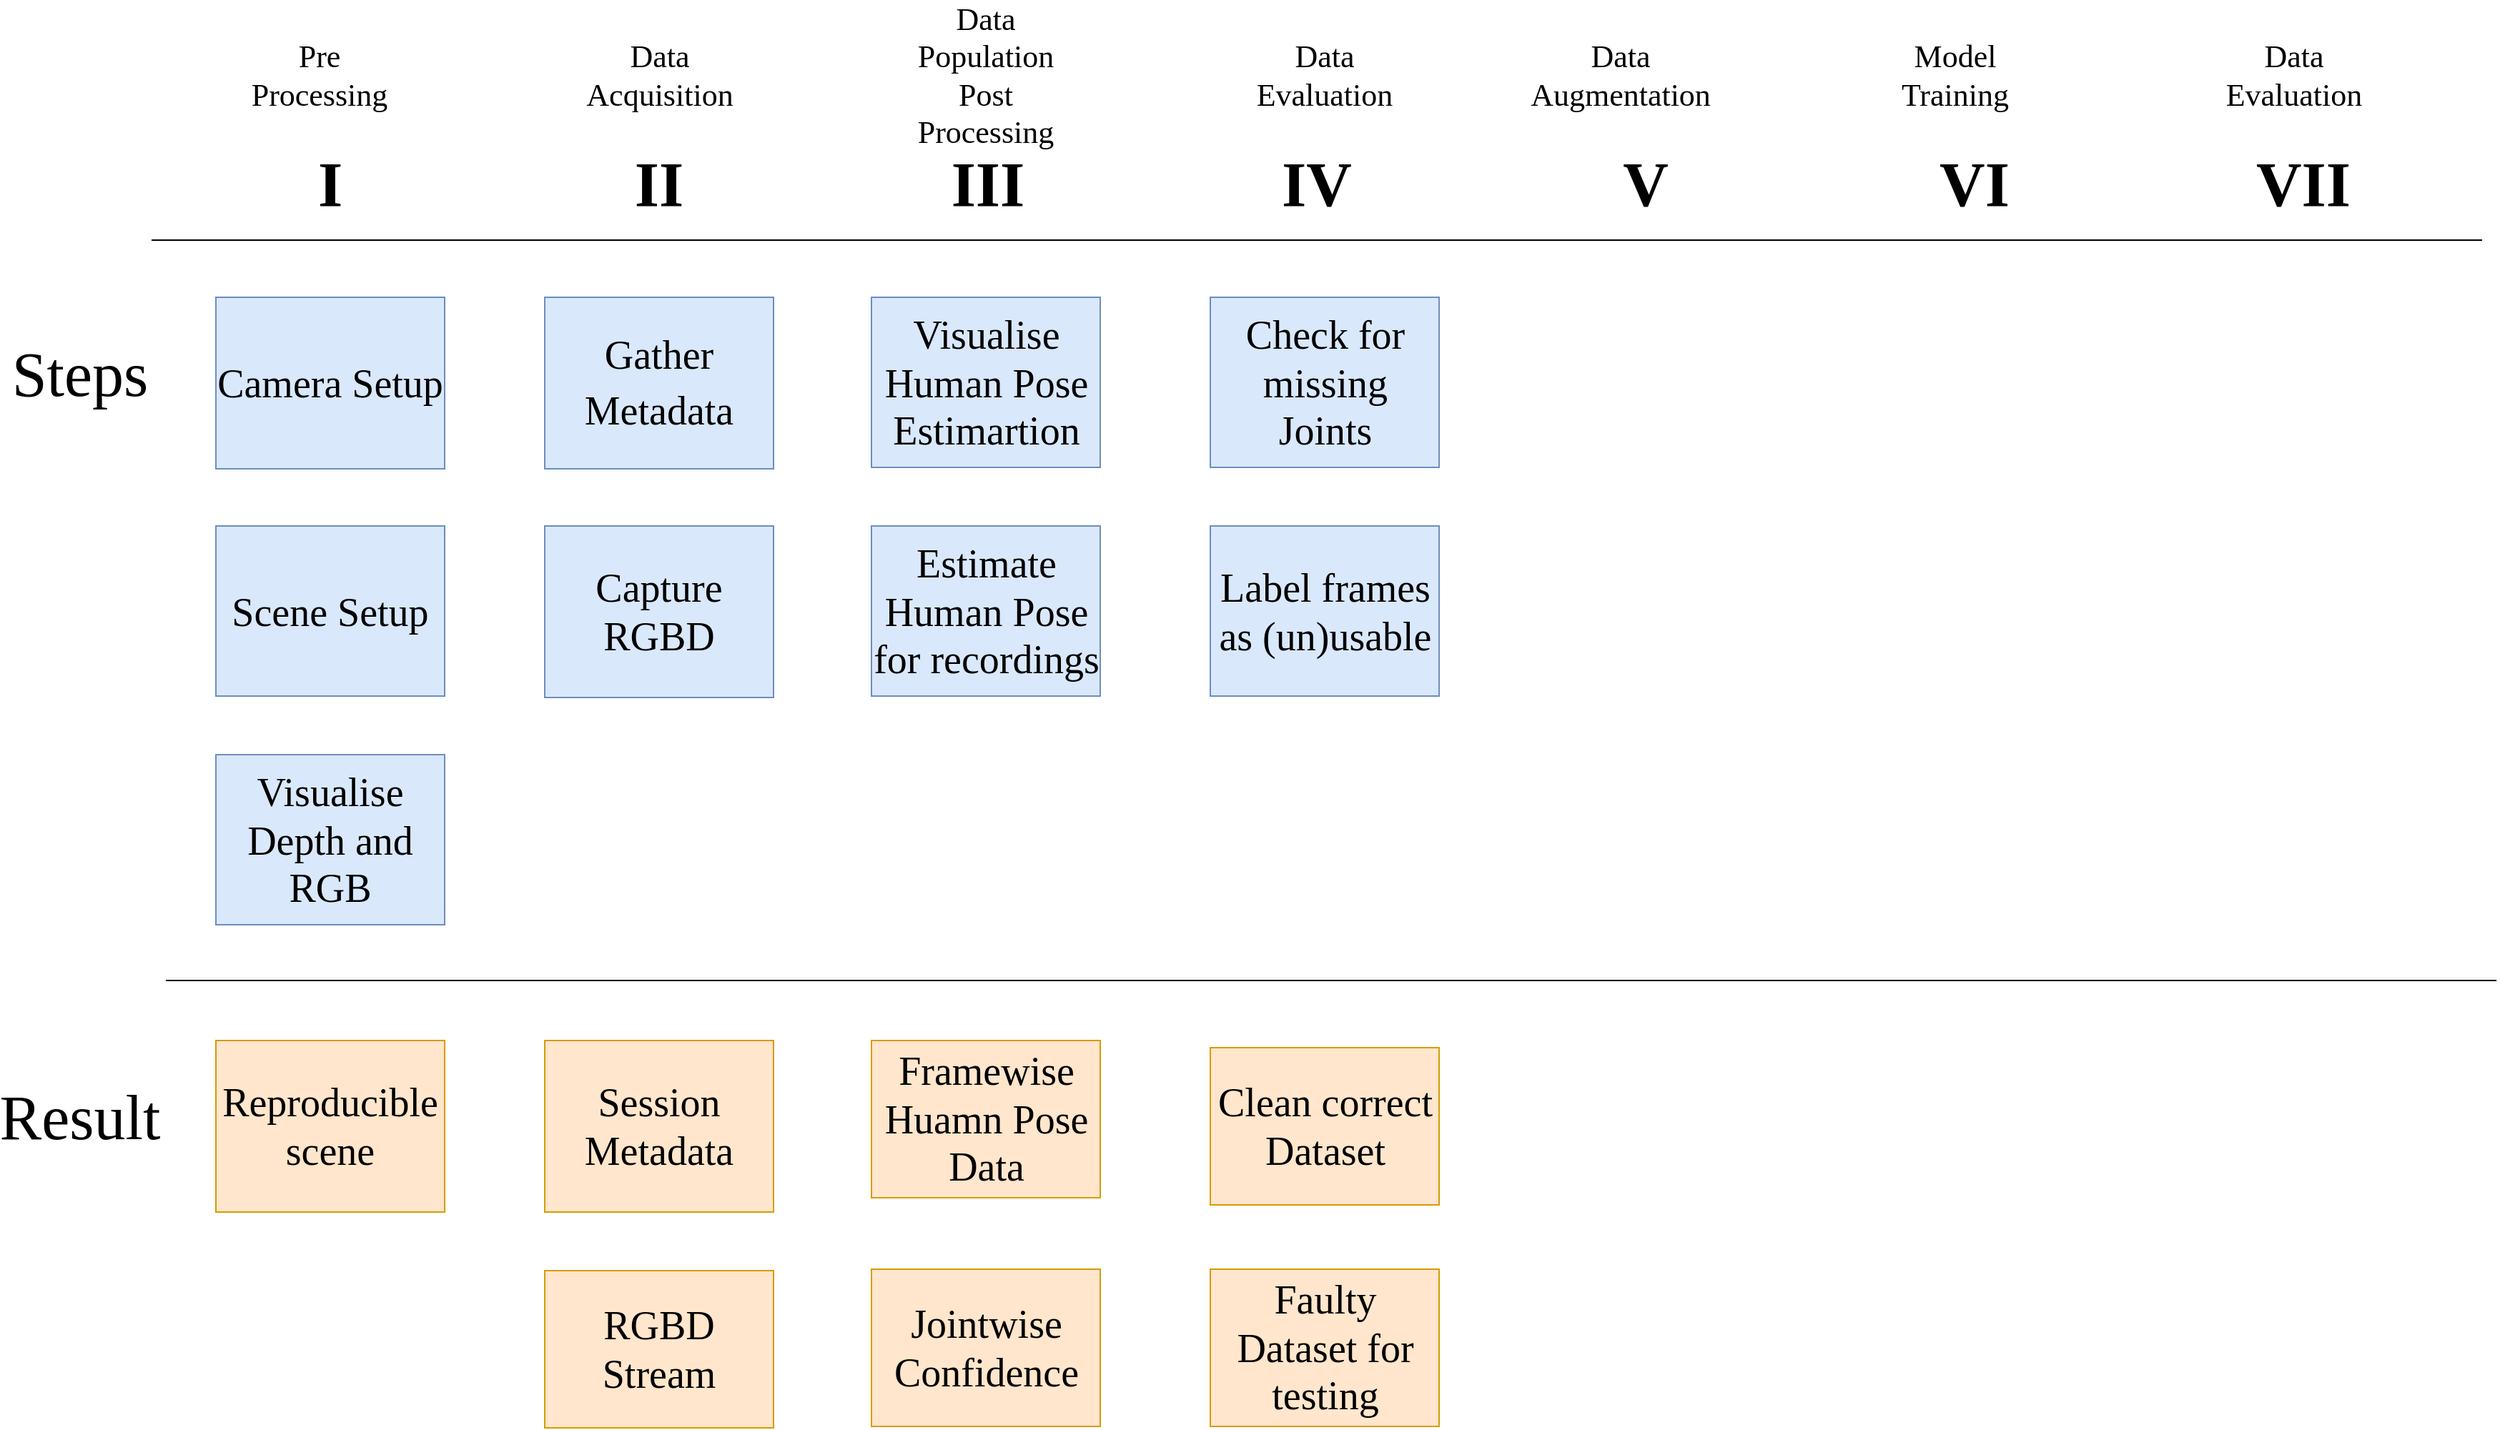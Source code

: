 <mxfile>
    <diagram name="Page-1" id="ac4h406wWW4bEMP7UDfq">
        <mxGraphModel dx="1933" dy="1080" grid="1" gridSize="10" guides="1" tooltips="1" connect="1" arrows="1" fold="1" page="1" pageScale="1" pageWidth="850" pageHeight="1100" math="0" shadow="0">
            <root>
                <mxCell id="0"/>
                <mxCell id="1" parent="0"/>
                <mxCell id="NySY9oQquJpXbw-OSOqT-5" value="&lt;font style=&quot;font-size: 44px;&quot; face=&quot;Times New Roman&quot;&gt;II&lt;/font&gt;" style="swimlane;whiteSpace=wrap;html=1;strokeColor=none;fillColor=none;swimlaneLine=0;" parent="1" vertex="1">
                    <mxGeometry x="350" y="150" width="230" height="730" as="geometry"/>
                </mxCell>
                <mxCell id="NySY9oQquJpXbw-OSOqT-31" value="" style="endArrow=none;html=1;rounded=0;fontFamily=Times New Roman;fontSize=22;" parent="NySY9oQquJpXbw-OSOqT-5" edge="1">
                    <mxGeometry width="50" height="50" relative="1" as="geometry">
                        <mxPoint x="-230" y="568" as="sourcePoint"/>
                        <mxPoint x="1400" y="568" as="targetPoint"/>
                    </mxGeometry>
                </mxCell>
                <mxCell id="NySY9oQquJpXbw-OSOqT-37" value="&lt;div style=&quot;font-size: 28px;&quot;&gt;&lt;font style=&quot;font-size: 28px;&quot;&gt;Session Metadata&lt;/font&gt;&lt;/div&gt;" style="rounded=0;whiteSpace=wrap;html=1;fontFamily=Times New Roman;fontSize=28;fillColor=#ffe6cc;strokeColor=#d79b00;" parent="NySY9oQquJpXbw-OSOqT-5" vertex="1">
                    <mxGeometry x="35" y="610" width="160" height="120" as="geometry"/>
                </mxCell>
                <mxCell id="NySY9oQquJpXbw-OSOqT-39" value="&lt;p style=&quot;line-height: 70%; font-size: 28px;&quot;&gt;&lt;font style=&quot;font-size: 28px;&quot;&gt;Gather&lt;br&gt;&lt;br&gt;Metadata&lt;br style=&quot;font-size: 28px;&quot;&gt;&lt;/font&gt;&lt;/p&gt;" style="rounded=0;whiteSpace=wrap;html=1;fontFamily=Times New Roman;fontSize=28;fillColor=#dae8fc;strokeColor=#6c8ebf;" parent="NySY9oQquJpXbw-OSOqT-5" vertex="1">
                    <mxGeometry x="35" y="90" width="160" height="120" as="geometry"/>
                </mxCell>
                <mxCell id="NySY9oQquJpXbw-OSOqT-40" value="Capture RGBD" style="rounded=0;whiteSpace=wrap;html=1;fontFamily=Times New Roman;fontSize=28;fillColor=#dae8fc;strokeColor=#6c8ebf;" parent="NySY9oQquJpXbw-OSOqT-5" vertex="1">
                    <mxGeometry x="35" y="250" width="160" height="120" as="geometry"/>
                </mxCell>
                <mxCell id="NySY9oQquJpXbw-OSOqT-6" value="&lt;font style=&quot;font-size: 44px;&quot; face=&quot;Times New Roman&quot;&gt;I&lt;/font&gt;" style="swimlane;whiteSpace=wrap;html=1;strokeColor=none;fillColor=none;swimlaneLine=0;" parent="1" vertex="1">
                    <mxGeometry x="120" y="150" width="230" height="730" as="geometry"/>
                </mxCell>
                <mxCell id="NySY9oQquJpXbw-OSOqT-13" value="&lt;p style=&quot;line-height: 70%; font-size: 28px;&quot;&gt;&lt;font style=&quot;font-size: 28px;&quot;&gt;Camera Setup&lt;br style=&quot;font-size: 28px;&quot;&gt;&lt;/font&gt;&lt;/p&gt;" style="rounded=0;whiteSpace=wrap;html=1;fontFamily=Times New Roman;fontSize=28;fillColor=#dae8fc;strokeColor=#6c8ebf;" parent="NySY9oQquJpXbw-OSOqT-6" vertex="1">
                    <mxGeometry x="35" y="90" width="160" height="120" as="geometry"/>
                </mxCell>
                <mxCell id="NySY9oQquJpXbw-OSOqT-22" value="&lt;p style=&quot;line-height: 100%; font-size: 28px;&quot;&gt;Scene Setup&lt;br style=&quot;font-size: 28px;&quot;&gt;&lt;/p&gt;" style="rounded=0;whiteSpace=wrap;html=1;fontFamily=Times New Roman;fontSize=28;fillColor=#dae8fc;strokeColor=#6c8ebf;" parent="NySY9oQquJpXbw-OSOqT-6" vertex="1">
                    <mxGeometry x="35" y="250" width="160" height="119" as="geometry"/>
                </mxCell>
                <mxCell id="NySY9oQquJpXbw-OSOqT-35" value="&lt;font style=&quot;font-size: 28px;&quot;&gt;Reproducible scene&lt;/font&gt;" style="rounded=0;whiteSpace=wrap;html=1;fontFamily=Times New Roman;fontSize=28;fillColor=#ffe6cc;strokeColor=#d79b00;" parent="NySY9oQquJpXbw-OSOqT-6" vertex="1">
                    <mxGeometry x="35" y="610" width="160" height="120" as="geometry"/>
                </mxCell>
                <mxCell id="NySY9oQquJpXbw-OSOqT-41" value="Visualise Depth and RGB" style="rounded=0;whiteSpace=wrap;html=1;fontFamily=Times New Roman;fontSize=28;fillColor=#dae8fc;strokeColor=#6c8ebf;" parent="NySY9oQquJpXbw-OSOqT-6" vertex="1">
                    <mxGeometry x="35" y="410" width="160" height="119" as="geometry"/>
                </mxCell>
                <mxCell id="NySY9oQquJpXbw-OSOqT-7" value="&lt;font style=&quot;font-size: 44px;&quot; face=&quot;Times New Roman&quot;&gt;IV&lt;/font&gt;" style="swimlane;whiteSpace=wrap;html=1;strokeColor=none;fillColor=none;swimlaneLine=0;" parent="1" vertex="1">
                    <mxGeometry x="810" y="150" width="230" height="725" as="geometry"/>
                </mxCell>
                <mxCell id="4" value="Check for missing Joints" style="rounded=0;whiteSpace=wrap;html=1;fontFamily=Times New Roman;fontSize=28;fillColor=#dae8fc;strokeColor=#6c8ebf;" vertex="1" parent="NySY9oQquJpXbw-OSOqT-7">
                    <mxGeometry x="40.5" y="90" width="160" height="119" as="geometry"/>
                </mxCell>
                <mxCell id="6" value="&lt;div style=&quot;font-size: 28px;&quot;&gt;&lt;font style=&quot;font-size: 28px;&quot;&gt;Clean correct Dataset&lt;/font&gt;&lt;/div&gt;" style="rounded=0;whiteSpace=wrap;html=1;fontFamily=Times New Roman;fontSize=28;fillColor=#ffe6cc;strokeColor=#d79b00;" vertex="1" parent="NySY9oQquJpXbw-OSOqT-7">
                    <mxGeometry x="40.5" y="615" width="160" height="110" as="geometry"/>
                </mxCell>
                <mxCell id="7" value="Label frames as (un)usable" style="rounded=0;whiteSpace=wrap;html=1;fontFamily=Times New Roman;fontSize=28;fillColor=#dae8fc;strokeColor=#6c8ebf;" vertex="1" parent="NySY9oQquJpXbw-OSOqT-7">
                    <mxGeometry x="40.5" y="250" width="160" height="119" as="geometry"/>
                </mxCell>
                <mxCell id="NySY9oQquJpXbw-OSOqT-8" value="&lt;font style=&quot;font-size: 44px;&quot; face=&quot;Times New Roman&quot;&gt;III&lt;/font&gt;" style="swimlane;whiteSpace=wrap;html=1;strokeColor=none;fillColor=none;swimlaneLine=0;" parent="1" vertex="1">
                    <mxGeometry x="580" y="150" width="230" height="720" as="geometry"/>
                </mxCell>
                <mxCell id="NySY9oQquJpXbw-OSOqT-42" value="Visualise Human Pose Estimartion" style="rounded=0;whiteSpace=wrap;html=1;fontFamily=Times New Roman;fontSize=28;fillColor=#dae8fc;strokeColor=#6c8ebf;" parent="NySY9oQquJpXbw-OSOqT-8" vertex="1">
                    <mxGeometry x="33.5" y="90" width="160" height="119" as="geometry"/>
                </mxCell>
                <mxCell id="NySY9oQquJpXbw-OSOqT-43" value="Estimate Human Pose for recordings" style="rounded=0;whiteSpace=wrap;html=1;fontFamily=Times New Roman;fontSize=28;fillColor=#dae8fc;strokeColor=#6c8ebf;" parent="NySY9oQquJpXbw-OSOqT-8" vertex="1">
                    <mxGeometry x="33.5" y="250" width="160" height="119" as="geometry"/>
                </mxCell>
                <mxCell id="2" value="&lt;div style=&quot;font-size: 28px;&quot;&gt;&lt;font style=&quot;font-size: 28px;&quot;&gt;Framewise Huamn Pose Data&lt;/font&gt;&lt;/div&gt;" style="rounded=0;whiteSpace=wrap;html=1;fontFamily=Times New Roman;fontSize=28;fillColor=#ffe6cc;strokeColor=#d79b00;" vertex="1" parent="NySY9oQquJpXbw-OSOqT-8">
                    <mxGeometry x="33.5" y="610" width="160" height="110" as="geometry"/>
                </mxCell>
                <mxCell id="NySY9oQquJpXbw-OSOqT-9" value="&lt;font style=&quot;font-size: 44px;&quot; face=&quot;Times New Roman&quot;&gt;V&lt;/font&gt;" style="swimlane;whiteSpace=wrap;html=1;strokeColor=none;fillColor=none;swimlaneLine=0;" parent="1" vertex="1">
                    <mxGeometry x="1040" y="150" width="230" height="670" as="geometry"/>
                </mxCell>
                <mxCell id="NySY9oQquJpXbw-OSOqT-11" value="&lt;font style=&quot;font-size: 44px;&quot; face=&quot;Times New Roman&quot;&gt;VII&lt;/font&gt;" style="swimlane;whiteSpace=wrap;html=1;startSize=23;strokeColor=none;fillColor=none;swimlaneLine=0;" parent="1" vertex="1">
                    <mxGeometry x="1500" y="150" width="230" height="670" as="geometry"/>
                </mxCell>
                <mxCell id="NySY9oQquJpXbw-OSOqT-12" value="&lt;font style=&quot;font-size: 44px;&quot; face=&quot;Times New Roman&quot;&gt;VI&lt;/font&gt;" style="swimlane;whiteSpace=wrap;html=1;strokeColor=none;fillColor=none;swimlaneLine=0;" parent="1" vertex="1">
                    <mxGeometry x="1270" y="150" width="230" height="670" as="geometry"/>
                </mxCell>
                <mxCell id="NySY9oQquJpXbw-OSOqT-23" value="Pre Processing" style="text;html=1;strokeColor=none;fillColor=none;align=center;verticalAlign=middle;whiteSpace=wrap;rounded=0;fontSize=22;fontFamily=Times New Roman;" parent="1" vertex="1">
                    <mxGeometry x="190" y="70" width="75" height="30" as="geometry"/>
                </mxCell>
                <mxCell id="NySY9oQquJpXbw-OSOqT-24" value="Data Augmentation" style="text;html=1;strokeColor=none;fillColor=none;align=center;verticalAlign=middle;whiteSpace=wrap;rounded=0;fontSize=22;fontFamily=Times New Roman;" parent="1" vertex="1">
                    <mxGeometry x="1100" y="70" width="75" height="30" as="geometry"/>
                </mxCell>
                <mxCell id="NySY9oQquJpXbw-OSOqT-25" value="Data Evaluation" style="text;html=1;strokeColor=none;fillColor=none;align=center;verticalAlign=middle;whiteSpace=wrap;rounded=0;fontSize=22;fontFamily=Times New Roman;" parent="1" vertex="1">
                    <mxGeometry x="1571" y="70" width="75" height="30" as="geometry"/>
                </mxCell>
                <mxCell id="NySY9oQquJpXbw-OSOqT-26" value="Model Training" style="text;html=1;strokeColor=none;fillColor=none;align=center;verticalAlign=middle;whiteSpace=wrap;rounded=0;fontSize=22;fontFamily=Times New Roman;" parent="1" vertex="1">
                    <mxGeometry x="1334" y="70" width="75" height="30" as="geometry"/>
                </mxCell>
                <mxCell id="NySY9oQquJpXbw-OSOqT-27" value="Data Acquisition" style="text;html=1;strokeColor=none;fillColor=none;align=center;verticalAlign=middle;whiteSpace=wrap;rounded=0;fontSize=22;fontFamily=Times New Roman;" parent="1" vertex="1">
                    <mxGeometry x="427.5" y="70" width="75" height="30" as="geometry"/>
                </mxCell>
                <mxCell id="NySY9oQquJpXbw-OSOqT-28" value="Data Evaluation" style="text;html=1;strokeColor=none;fillColor=none;align=center;verticalAlign=middle;whiteSpace=wrap;rounded=0;fontSize=22;fontFamily=Times New Roman;" parent="1" vertex="1">
                    <mxGeometry x="893" y="70" width="75" height="30" as="geometry"/>
                </mxCell>
                <mxCell id="NySY9oQquJpXbw-OSOqT-29" value="&lt;div&gt;Data Population &lt;br&gt;Post Processing&lt;/div&gt;" style="text;html=1;strokeColor=none;fillColor=none;align=center;verticalAlign=middle;whiteSpace=wrap;rounded=0;fontSize=22;fontFamily=Times New Roman;" parent="1" vertex="1">
                    <mxGeometry x="656" y="70" width="75" height="30" as="geometry"/>
                </mxCell>
                <mxCell id="NySY9oQquJpXbw-OSOqT-30" value="" style="endArrow=none;html=1;rounded=0;fontFamily=Times New Roman;fontSize=22;" parent="1" edge="1">
                    <mxGeometry width="50" height="50" relative="1" as="geometry">
                        <mxPoint x="110" y="200" as="sourcePoint"/>
                        <mxPoint x="1740" y="200" as="targetPoint"/>
                    </mxGeometry>
                </mxCell>
                <mxCell id="NySY9oQquJpXbw-OSOqT-32" value="&lt;font style=&quot;font-size: 44px;&quot;&gt;Steps&lt;/font&gt;" style="text;html=1;strokeColor=none;fillColor=none;align=center;verticalAlign=middle;whiteSpace=wrap;rounded=0;fontSize=22;fontFamily=Times New Roman;" parent="1" vertex="1">
                    <mxGeometry x="30" y="280" width="60" height="30" as="geometry"/>
                </mxCell>
                <mxCell id="NySY9oQquJpXbw-OSOqT-34" value="&lt;font style=&quot;font-size: 44px;&quot;&gt;Result&lt;/font&gt;" style="text;html=1;strokeColor=none;fillColor=none;align=center;verticalAlign=middle;whiteSpace=wrap;rounded=0;fontSize=22;fontFamily=Times New Roman;" parent="1" vertex="1">
                    <mxGeometry x="30" y="800" width="60" height="30" as="geometry"/>
                </mxCell>
                <mxCell id="NySY9oQquJpXbw-OSOqT-38" value="&lt;div style=&quot;font-size: 28px;&quot;&gt;&lt;font style=&quot;font-size: 28px;&quot;&gt;RGBD Stream&lt;/font&gt;&lt;/div&gt;" style="rounded=0;whiteSpace=wrap;html=1;fontFamily=Times New Roman;fontSize=28;fillColor=#ffe6cc;strokeColor=#d79b00;" parent="1" vertex="1">
                    <mxGeometry x="385" y="921" width="160" height="110" as="geometry"/>
                </mxCell>
                <mxCell id="3" value="&lt;div style=&quot;font-size: 28px;&quot;&gt;&lt;font style=&quot;font-size: 28px;&quot;&gt;Jointwise Confidence&lt;/font&gt;&lt;/div&gt;" style="rounded=0;whiteSpace=wrap;html=1;fontFamily=Times New Roman;fontSize=28;fillColor=#ffe6cc;strokeColor=#d79b00;" vertex="1" parent="1">
                    <mxGeometry x="613.5" y="920" width="160" height="110" as="geometry"/>
                </mxCell>
                <mxCell id="5" value="&lt;div style=&quot;font-size: 28px;&quot;&gt;&lt;font style=&quot;font-size: 28px;&quot;&gt;Faulty Dataset for testing&lt;/font&gt;&lt;/div&gt;" style="rounded=0;whiteSpace=wrap;html=1;fontFamily=Times New Roman;fontSize=28;fillColor=#ffe6cc;strokeColor=#d79b00;" vertex="1" parent="1">
                    <mxGeometry x="850.5" y="920" width="160" height="110" as="geometry"/>
                </mxCell>
            </root>
        </mxGraphModel>
    </diagram>
</mxfile>